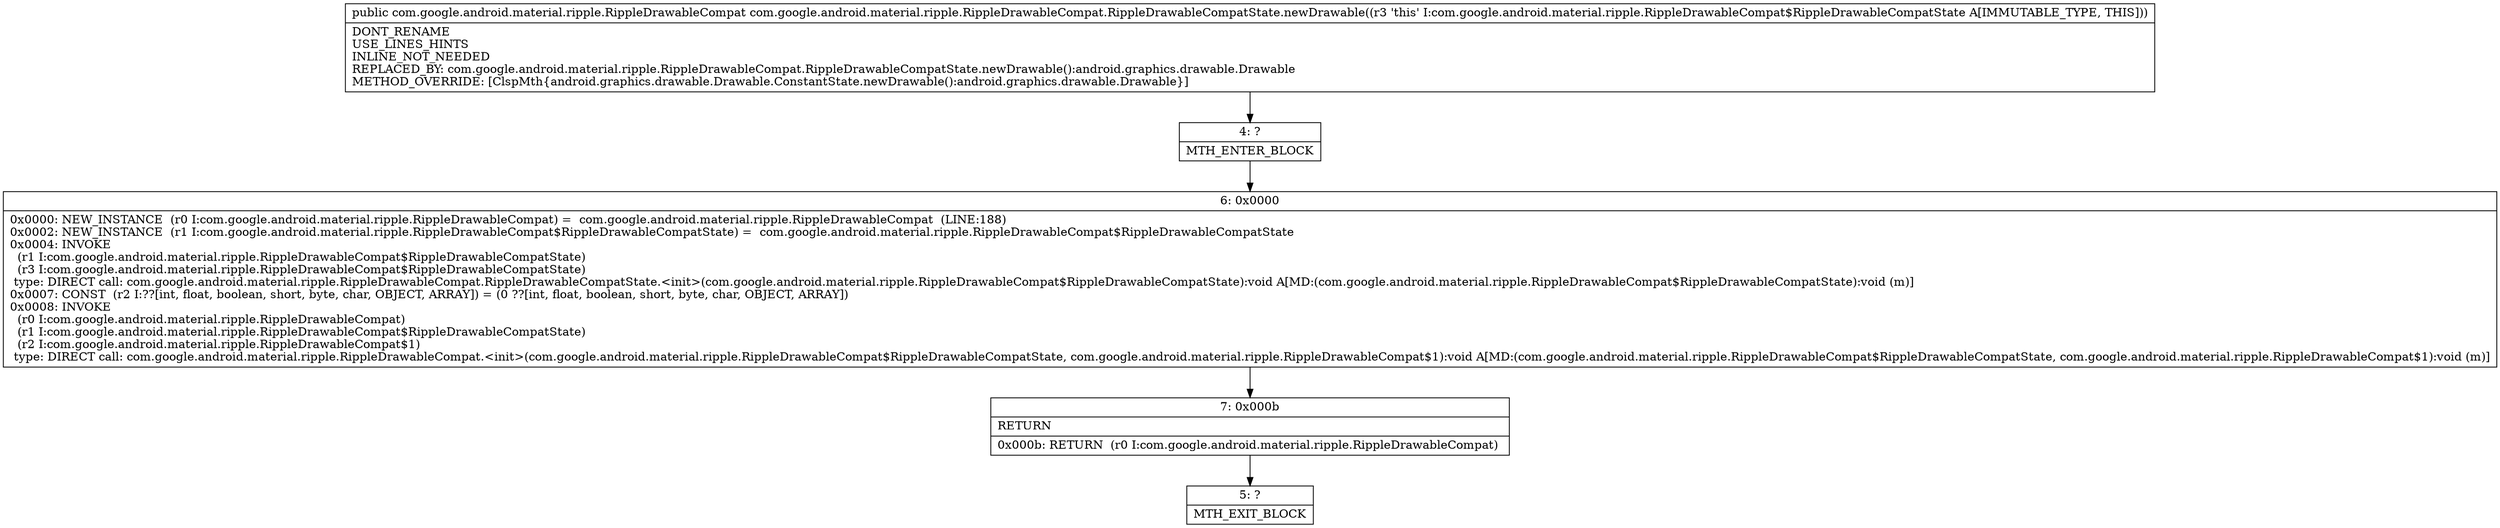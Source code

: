 digraph "CFG forcom.google.android.material.ripple.RippleDrawableCompat.RippleDrawableCompatState.newDrawable()Lcom\/google\/android\/material\/ripple\/RippleDrawableCompat;" {
Node_4 [shape=record,label="{4\:\ ?|MTH_ENTER_BLOCK\l}"];
Node_6 [shape=record,label="{6\:\ 0x0000|0x0000: NEW_INSTANCE  (r0 I:com.google.android.material.ripple.RippleDrawableCompat) =  com.google.android.material.ripple.RippleDrawableCompat  (LINE:188)\l0x0002: NEW_INSTANCE  (r1 I:com.google.android.material.ripple.RippleDrawableCompat$RippleDrawableCompatState) =  com.google.android.material.ripple.RippleDrawableCompat$RippleDrawableCompatState \l0x0004: INVOKE  \l  (r1 I:com.google.android.material.ripple.RippleDrawableCompat$RippleDrawableCompatState)\l  (r3 I:com.google.android.material.ripple.RippleDrawableCompat$RippleDrawableCompatState)\l type: DIRECT call: com.google.android.material.ripple.RippleDrawableCompat.RippleDrawableCompatState.\<init\>(com.google.android.material.ripple.RippleDrawableCompat$RippleDrawableCompatState):void A[MD:(com.google.android.material.ripple.RippleDrawableCompat$RippleDrawableCompatState):void (m)]\l0x0007: CONST  (r2 I:??[int, float, boolean, short, byte, char, OBJECT, ARRAY]) = (0 ??[int, float, boolean, short, byte, char, OBJECT, ARRAY]) \l0x0008: INVOKE  \l  (r0 I:com.google.android.material.ripple.RippleDrawableCompat)\l  (r1 I:com.google.android.material.ripple.RippleDrawableCompat$RippleDrawableCompatState)\l  (r2 I:com.google.android.material.ripple.RippleDrawableCompat$1)\l type: DIRECT call: com.google.android.material.ripple.RippleDrawableCompat.\<init\>(com.google.android.material.ripple.RippleDrawableCompat$RippleDrawableCompatState, com.google.android.material.ripple.RippleDrawableCompat$1):void A[MD:(com.google.android.material.ripple.RippleDrawableCompat$RippleDrawableCompatState, com.google.android.material.ripple.RippleDrawableCompat$1):void (m)]\l}"];
Node_7 [shape=record,label="{7\:\ 0x000b|RETURN\l|0x000b: RETURN  (r0 I:com.google.android.material.ripple.RippleDrawableCompat) \l}"];
Node_5 [shape=record,label="{5\:\ ?|MTH_EXIT_BLOCK\l}"];
MethodNode[shape=record,label="{public com.google.android.material.ripple.RippleDrawableCompat com.google.android.material.ripple.RippleDrawableCompat.RippleDrawableCompatState.newDrawable((r3 'this' I:com.google.android.material.ripple.RippleDrawableCompat$RippleDrawableCompatState A[IMMUTABLE_TYPE, THIS]))  | DONT_RENAME\lUSE_LINES_HINTS\lINLINE_NOT_NEEDED\lREPLACED_BY: com.google.android.material.ripple.RippleDrawableCompat.RippleDrawableCompatState.newDrawable():android.graphics.drawable.Drawable\lMETHOD_OVERRIDE: [ClspMth\{android.graphics.drawable.Drawable.ConstantState.newDrawable():android.graphics.drawable.Drawable\}]\l}"];
MethodNode -> Node_4;Node_4 -> Node_6;
Node_6 -> Node_7;
Node_7 -> Node_5;
}

